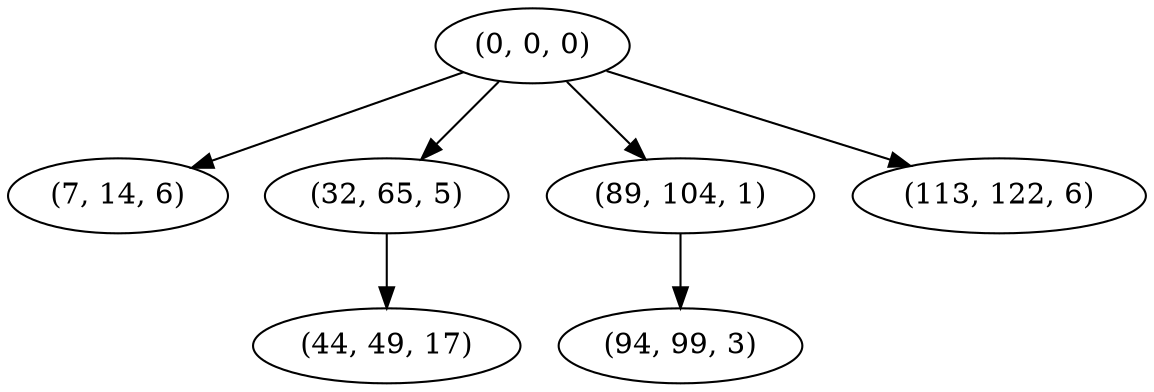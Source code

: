digraph tree {
    "(0, 0, 0)";
    "(7, 14, 6)";
    "(32, 65, 5)";
    "(44, 49, 17)";
    "(89, 104, 1)";
    "(94, 99, 3)";
    "(113, 122, 6)";
    "(0, 0, 0)" -> "(7, 14, 6)";
    "(0, 0, 0)" -> "(32, 65, 5)";
    "(0, 0, 0)" -> "(89, 104, 1)";
    "(0, 0, 0)" -> "(113, 122, 6)";
    "(32, 65, 5)" -> "(44, 49, 17)";
    "(89, 104, 1)" -> "(94, 99, 3)";
}
